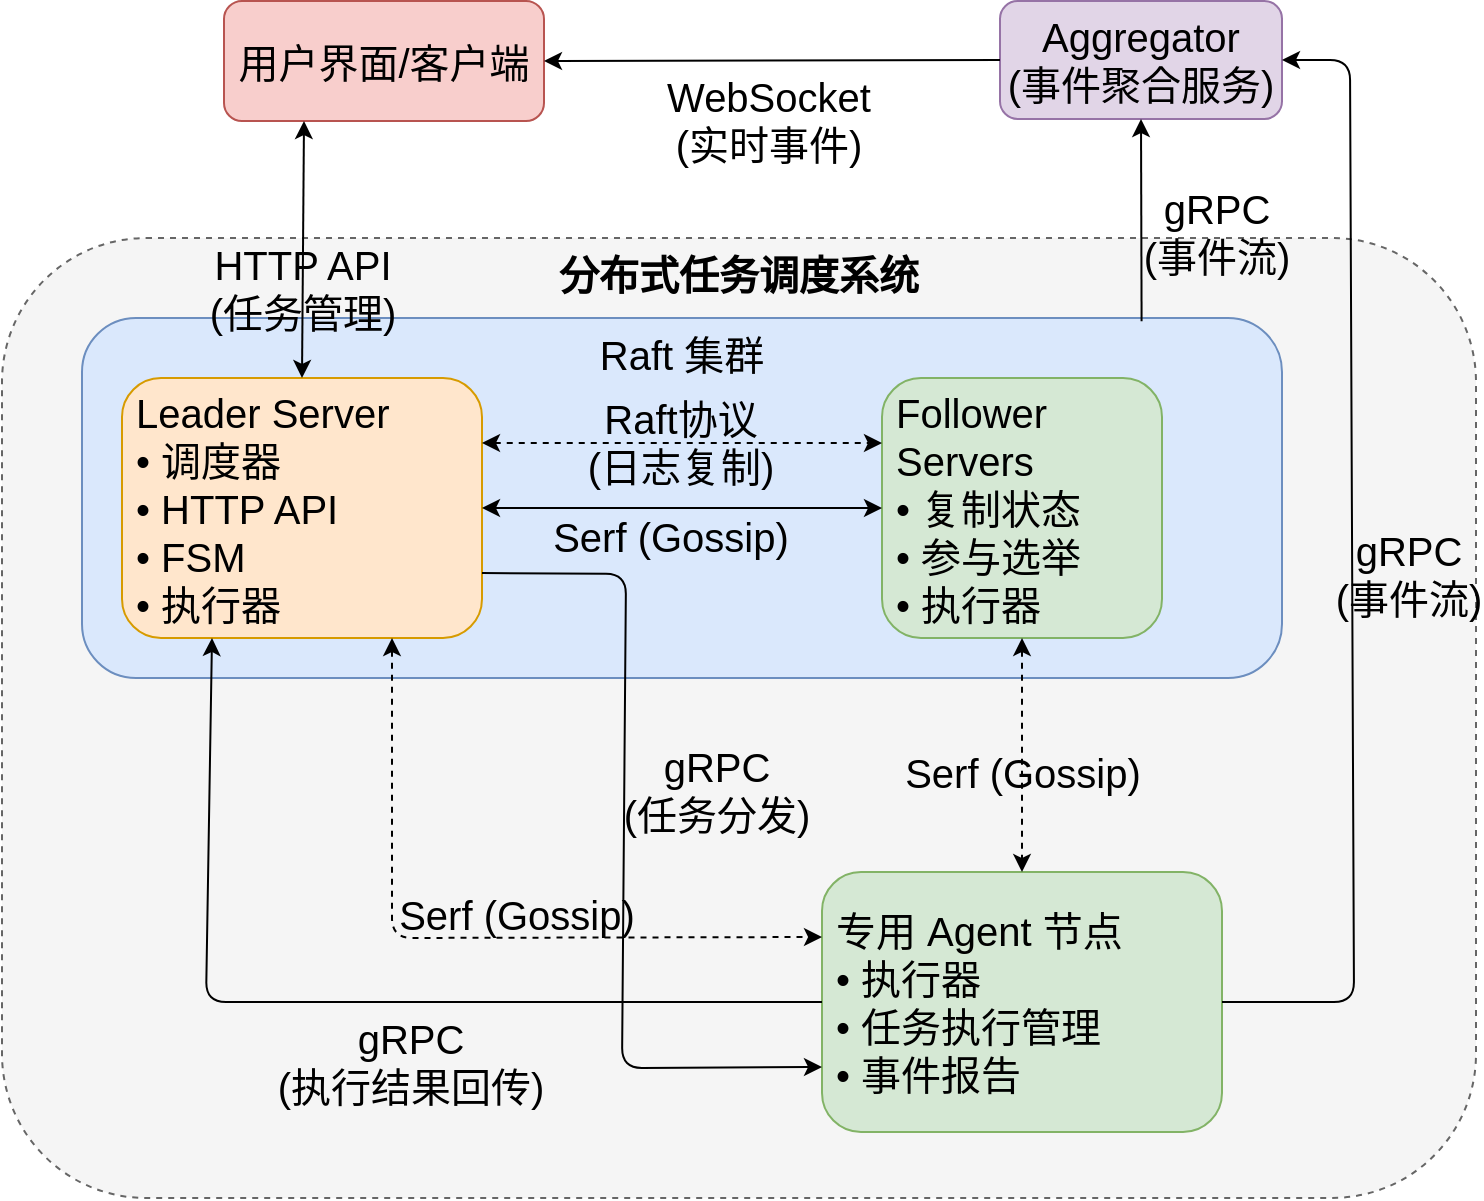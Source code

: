 <mxfile version="27.0.3">
  <diagram name="第 1 页" id="pnYERcN3gMjSIuE6DzLB">
    <mxGraphModel dx="954" dy="1658" grid="0" gridSize="10" guides="1" tooltips="1" connect="1" arrows="1" fold="1" page="0" pageScale="1" pageWidth="850" pageHeight="1100" math="0" shadow="0">
      <root>
        <mxCell id="0" />
        <mxCell id="1" parent="0" />
        <mxCell id="a1szCFsNDwzxV1m5Zwac-42" value="用户界面/客户端" style="rounded=1;whiteSpace=wrap;html=1;fillColor=#f8cecc;strokeColor=#b85450;fontSize=20;" parent="1" vertex="1">
          <mxGeometry x="528" y="-624.5" width="160" height="60" as="geometry" />
        </mxCell>
        <mxCell id="a1szCFsNDwzxV1m5Zwac-43" value="分布式任务调度系统" style="rounded=1;whiteSpace=wrap;html=1;fillColor=#f5f5f5;strokeColor=#666666;verticalAlign=top;fontStyle=1;fontSize=20;dashed=1;" parent="1" vertex="1">
          <mxGeometry x="417" y="-506" width="737" height="480" as="geometry" />
        </mxCell>
        <mxCell id="a1szCFsNDwzxV1m5Zwac-44" value="Aggregator&lt;br&gt;(事件聚合服务)" style="rounded=1;whiteSpace=wrap;html=1;fillColor=#e1d5e7;strokeColor=#9673a6;fontSize=20;" parent="1" vertex="1">
          <mxGeometry x="916" y="-624.5" width="141" height="59" as="geometry" />
        </mxCell>
        <mxCell id="a1szCFsNDwzxV1m5Zwac-45" value="Raft 集群" style="rounded=1;whiteSpace=wrap;html=1;fillColor=#dae8fc;strokeColor=#6c8ebf;verticalAlign=top;align=center;fontSize=20;" parent="1" vertex="1">
          <mxGeometry x="457" y="-466" width="600" height="180" as="geometry" />
        </mxCell>
        <mxCell id="a1szCFsNDwzxV1m5Zwac-46" value="Leader Server&lt;br&gt;• 调度器&lt;br&gt;• HTTP API&lt;br&gt;• FSM&lt;br&gt;• 执行器" style="rounded=1;whiteSpace=wrap;html=1;fillColor=#ffe6cc;strokeColor=#d79b00;align=left;spacingLeft=5;fontSize=20;" parent="1" vertex="1">
          <mxGeometry x="477" y="-436" width="180" height="130" as="geometry" />
        </mxCell>
        <mxCell id="a1szCFsNDwzxV1m5Zwac-47" value="Follower Servers&lt;br&gt;• 复制状态&lt;br&gt;• 参与选举&lt;br&gt;• 执行器" style="rounded=1;whiteSpace=wrap;html=1;fillColor=#d5e8d4;strokeColor=#82b366;align=left;spacingLeft=5;fontSize=20;" parent="1" vertex="1">
          <mxGeometry x="857" y="-436" width="140" height="130" as="geometry" />
        </mxCell>
        <mxCell id="a1szCFsNDwzxV1m5Zwac-48" value="专用 Agent 节点&lt;br&gt;• 执行器&lt;br&gt;• 任务执行管理&lt;br&gt;• 事件报告" style="rounded=1;whiteSpace=wrap;html=1;fillColor=#d5e8d4;strokeColor=#82b366;align=left;spacingLeft=5;fontSize=20;" parent="1" vertex="1">
          <mxGeometry x="827" y="-189" width="200" height="130" as="geometry" />
        </mxCell>
        <mxCell id="a1szCFsNDwzxV1m5Zwac-49" value="HTTP API&#xa;(任务管理)" style="endArrow=classic;startArrow=classic;html=1;exitX=0.25;exitY=1;exitDx=0;exitDy=0;entryX=0.5;entryY=0;entryDx=0;entryDy=0;fontSize=20;labelBackgroundColor=none;" parent="1" source="a1szCFsNDwzxV1m5Zwac-42" target="a1szCFsNDwzxV1m5Zwac-46" edge="1">
          <mxGeometry x="0.299" width="50" height="50" relative="1" as="geometry">
            <mxPoint x="767" y="-256" as="sourcePoint" />
            <mxPoint x="817" y="-306" as="targetPoint" />
            <Array as="points" />
            <mxPoint as="offset" />
          </mxGeometry>
        </mxCell>
        <mxCell id="a1szCFsNDwzxV1m5Zwac-50" value="WebSocket&#xa;(实时事件)" style="endArrow=classic;html=1;exitX=0;exitY=0.5;exitDx=0;exitDy=0;entryX=1;entryY=0.5;entryDx=0;entryDy=0;fontSize=20;labelBackgroundColor=none;" parent="1" source="a1szCFsNDwzxV1m5Zwac-44" target="a1szCFsNDwzxV1m5Zwac-42" edge="1">
          <mxGeometry x="0.022" y="30" width="50" height="50" relative="1" as="geometry">
            <mxPoint x="767" y="-256" as="sourcePoint" />
            <mxPoint x="817" y="-306" as="targetPoint" />
            <Array as="points" />
            <mxPoint as="offset" />
          </mxGeometry>
        </mxCell>
        <mxCell id="a1szCFsNDwzxV1m5Zwac-51" value="Raft协议&#xa;(日志复制)" style="endArrow=classic;startArrow=classic;html=1;exitX=1;exitY=0.5;exitDx=0;exitDy=0;entryX=0;entryY=0.5;entryDx=0;entryDy=0;fontSize=20;labelBackgroundColor=none;" parent="1" source="a1szCFsNDwzxV1m5Zwac-46" target="a1szCFsNDwzxV1m5Zwac-47" edge="1">
          <mxGeometry x="-0.01" y="33" width="50" height="50" relative="1" as="geometry">
            <mxPoint x="767" y="-256" as="sourcePoint" />
            <mxPoint x="817" y="-306" as="targetPoint" />
            <mxPoint as="offset" />
          </mxGeometry>
        </mxCell>
        <mxCell id="a1szCFsNDwzxV1m5Zwac-52" value="Serf (Gossip)" style="endArrow=classic;startArrow=classic;html=1;exitX=1;exitY=0.25;exitDx=0;exitDy=0;entryX=0;entryY=0.25;entryDx=0;entryDy=0;dashed=1;fontSize=20;labelBackgroundColor=none;" parent="1" source="a1szCFsNDwzxV1m5Zwac-46" target="a1szCFsNDwzxV1m5Zwac-47" edge="1">
          <mxGeometry x="-0.06" y="-45" width="50" height="50" relative="1" as="geometry">
            <mxPoint x="767" y="-256" as="sourcePoint" />
            <mxPoint x="817" y="-306" as="targetPoint" />
            <mxPoint y="1" as="offset" />
          </mxGeometry>
        </mxCell>
        <mxCell id="a1szCFsNDwzxV1m5Zwac-53" value="Serf (Gossip)" style="endArrow=classic;startArrow=classic;html=1;exitX=0.75;exitY=1;exitDx=0;exitDy=0;entryX=0;entryY=0.25;entryDx=0;entryDy=0;dashed=1;fontSize=20;labelBackgroundColor=none;" parent="1" source="a1szCFsNDwzxV1m5Zwac-46" target="a1szCFsNDwzxV1m5Zwac-48" edge="1">
          <mxGeometry x="0.157" y="12" width="50" height="50" relative="1" as="geometry">
            <mxPoint x="767" y="-256" as="sourcePoint" />
            <mxPoint x="817" y="-306" as="targetPoint" />
            <Array as="points">
              <mxPoint x="612" y="-156" />
            </Array>
            <mxPoint x="1" as="offset" />
          </mxGeometry>
        </mxCell>
        <mxCell id="a1szCFsNDwzxV1m5Zwac-54" value="Serf (Gossip)" style="endArrow=classic;startArrow=classic;html=1;exitX=0.5;exitY=1;exitDx=0;exitDy=0;entryX=0.5;entryY=0;entryDx=0;entryDy=0;dashed=1;fontSize=20;labelBackgroundColor=none;" parent="1" source="a1szCFsNDwzxV1m5Zwac-47" target="a1szCFsNDwzxV1m5Zwac-48" edge="1">
          <mxGeometry x="0.143" width="50" height="50" relative="1" as="geometry">
            <mxPoint x="767" y="-256" as="sourcePoint" />
            <mxPoint x="817" y="-306" as="targetPoint" />
            <mxPoint as="offset" />
          </mxGeometry>
        </mxCell>
        <mxCell id="a1szCFsNDwzxV1m5Zwac-55" value="gRPC&#xa;(任务分发)" style="endArrow=classic;html=1;exitX=1;exitY=0.75;exitDx=0;exitDy=0;entryX=0;entryY=0.75;entryDx=0;entryDy=0;fontSize=20;labelBackgroundColor=none;" parent="1" source="a1szCFsNDwzxV1m5Zwac-46" target="a1szCFsNDwzxV1m5Zwac-48" edge="1">
          <mxGeometry x="-0.141" y="46" width="50" height="50" relative="1" as="geometry">
            <mxPoint x="767" y="-256" as="sourcePoint" />
            <mxPoint x="817" y="-306" as="targetPoint" />
            <Array as="points">
              <mxPoint x="729" y="-338" />
              <mxPoint x="727" y="-91" />
            </Array>
            <mxPoint as="offset" />
          </mxGeometry>
        </mxCell>
        <mxCell id="a1szCFsNDwzxV1m5Zwac-56" value="gRPC&#xa;(执行结果回传)" style="endArrow=classic;html=1;exitX=0;exitY=0.5;exitDx=0;exitDy=0;entryX=0.25;entryY=1;entryDx=0;entryDy=0;fontSize=20;labelBackgroundColor=none;" parent="1" source="a1szCFsNDwzxV1m5Zwac-48" target="a1szCFsNDwzxV1m5Zwac-46" edge="1">
          <mxGeometry x="-0.159" y="30" width="50" height="50" relative="1" as="geometry">
            <mxPoint x="767" y="-256" as="sourcePoint" />
            <mxPoint x="817" y="-306" as="targetPoint" />
            <Array as="points">
              <mxPoint x="519" y="-124" />
            </Array>
            <mxPoint as="offset" />
          </mxGeometry>
        </mxCell>
        <mxCell id="a1szCFsNDwzxV1m5Zwac-57" value="gRPC&#xa;(事件流)" style="endArrow=classic;html=1;exitX=0.883;exitY=0.009;exitDx=0;exitDy=0;entryX=0.5;entryY=1;entryDx=0;entryDy=0;fontSize=20;exitPerimeter=0;labelBackgroundColor=none;" parent="1" source="a1szCFsNDwzxV1m5Zwac-45" target="a1szCFsNDwzxV1m5Zwac-44" edge="1">
          <mxGeometry x="-0.12" y="-37" width="50" height="50" relative="1" as="geometry">
            <mxPoint x="767" y="-256" as="sourcePoint" />
            <mxPoint x="817" y="-306" as="targetPoint" />
            <Array as="points" />
            <mxPoint as="offset" />
          </mxGeometry>
        </mxCell>
        <mxCell id="a1szCFsNDwzxV1m5Zwac-58" value="gRPC&#xa;(事件流)" style="endArrow=classic;html=1;exitX=1;exitY=0.5;exitDx=0;exitDy=0;entryX=1;entryY=0.5;entryDx=0;entryDy=0;fontSize=20;labelBackgroundColor=none;" parent="1" source="a1szCFsNDwzxV1m5Zwac-48" target="a1szCFsNDwzxV1m5Zwac-44" edge="1">
          <mxGeometry x="-0.02" y="-28" width="50" height="50" relative="1" as="geometry">
            <mxPoint x="767" y="-256" as="sourcePoint" />
            <mxPoint x="817" y="-306" as="targetPoint" />
            <Array as="points">
              <mxPoint x="1093" y="-124" />
              <mxPoint x="1091" y="-595" />
            </Array>
            <mxPoint as="offset" />
          </mxGeometry>
        </mxCell>
      </root>
    </mxGraphModel>
  </diagram>
</mxfile>
